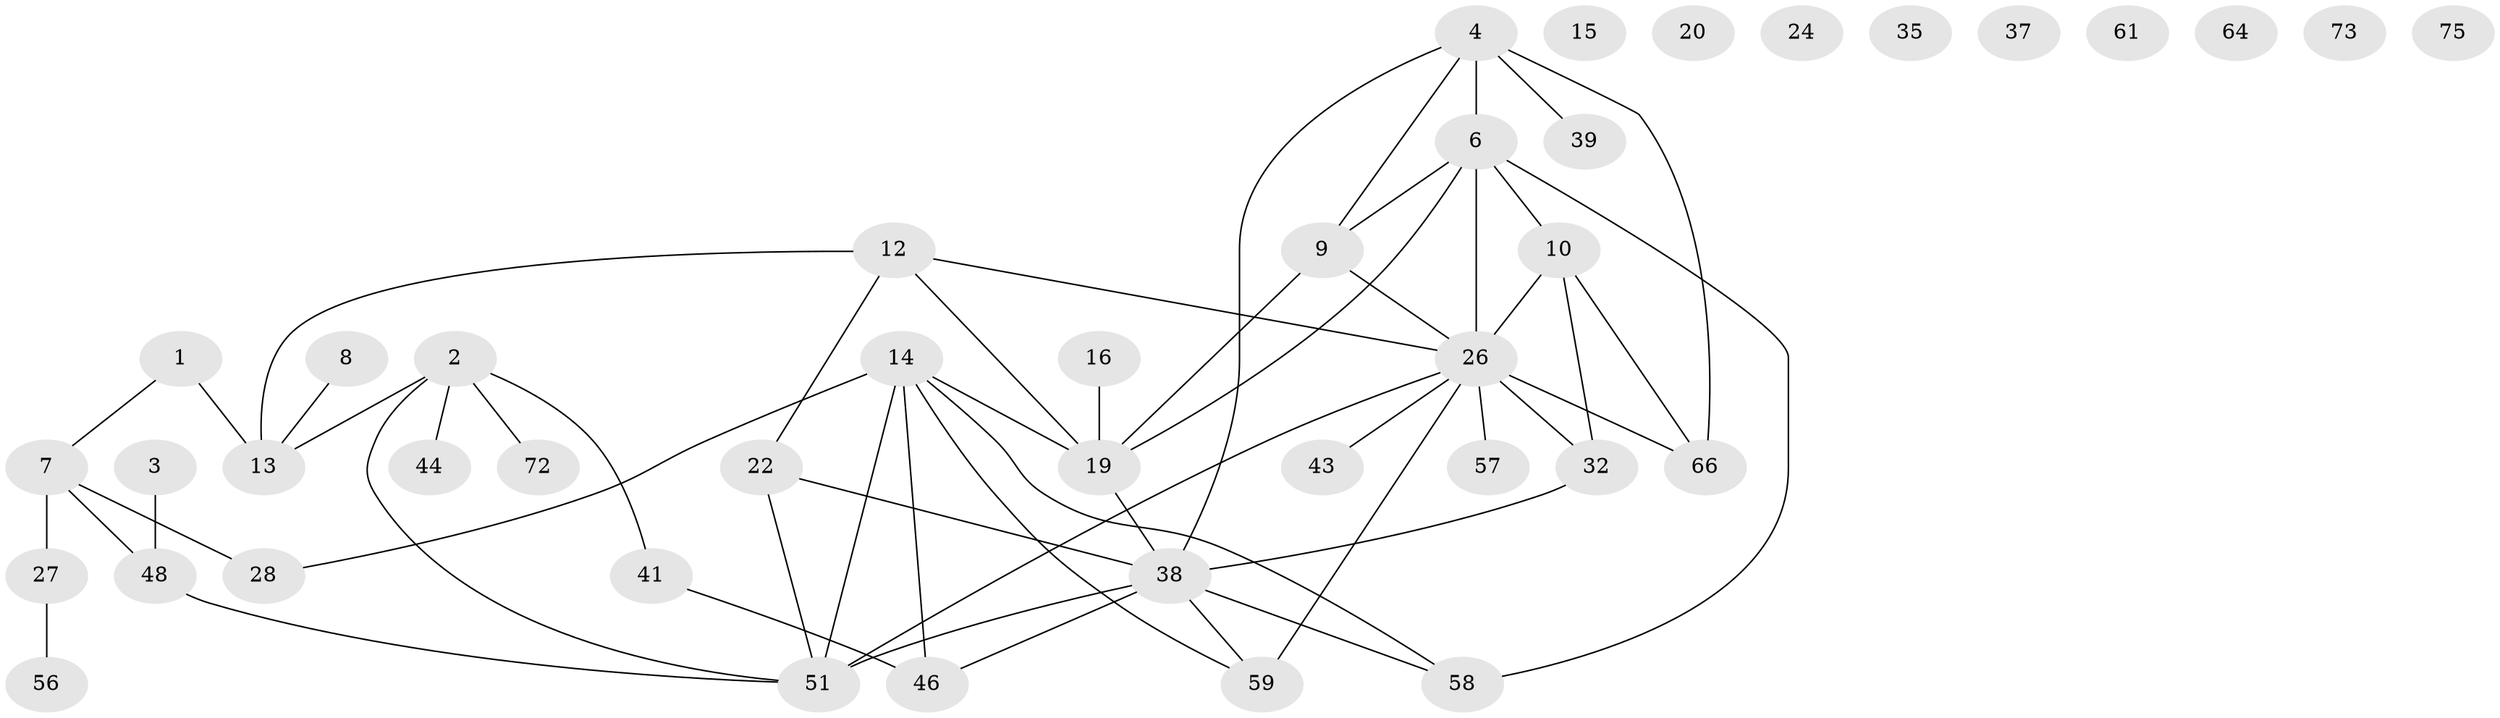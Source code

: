 // original degree distribution, {2: 0.29411764705882354, 4: 0.12941176470588237, 1: 0.17647058823529413, 5: 0.058823529411764705, 3: 0.17647058823529413, 0: 0.09411764705882353, 6: 0.058823529411764705, 7: 0.011764705882352941}
// Generated by graph-tools (version 1.1) at 2025/13/03/09/25 04:13:07]
// undirected, 42 vertices, 55 edges
graph export_dot {
graph [start="1"]
  node [color=gray90,style=filled];
  1 [super="+36"];
  2 [super="+5+31+11+53"];
  3;
  4 [super="+81"];
  6 [super="+30+67"];
  7 [super="+17"];
  8;
  9 [super="+23+54+29"];
  10 [super="+60"];
  12 [super="+25+18"];
  13 [super="+45"];
  14 [super="+34+55"];
  15;
  16;
  19 [super="+21+62"];
  20;
  22 [super="+50+63"];
  24;
  26 [super="+65"];
  27;
  28 [super="+42"];
  32 [super="+47"];
  35;
  37 [super="+40"];
  38 [super="+49"];
  39;
  41;
  43;
  44;
  46 [super="+77+84"];
  48;
  51 [super="+52"];
  56;
  57;
  58;
  59;
  61;
  64;
  66;
  72;
  73;
  75;
  1 -- 13 [weight=2];
  1 -- 7;
  2 -- 72;
  2 -- 44;
  2 -- 51;
  2 -- 41;
  2 -- 13;
  3 -- 48;
  4 -- 39;
  4 -- 6;
  4 -- 66;
  4 -- 38;
  4 -- 9;
  6 -- 9;
  6 -- 58;
  6 -- 10;
  6 -- 26 [weight=3];
  6 -- 19;
  7 -- 48;
  7 -- 28;
  7 -- 27;
  8 -- 13;
  9 -- 19;
  9 -- 26;
  10 -- 66;
  10 -- 26 [weight=2];
  10 -- 32;
  12 -- 26;
  12 -- 19;
  12 -- 13;
  12 -- 22;
  14 -- 28;
  14 -- 59;
  14 -- 46;
  14 -- 58;
  14 -- 51 [weight=2];
  14 -- 19;
  16 -- 19;
  19 -- 38;
  22 -- 51;
  22 -- 38;
  26 -- 57;
  26 -- 32 [weight=2];
  26 -- 66;
  26 -- 43 [weight=2];
  26 -- 51;
  26 -- 59 [weight=2];
  27 -- 56;
  32 -- 38;
  38 -- 58;
  38 -- 51;
  38 -- 59;
  38 -- 46;
  41 -- 46;
  48 -- 51;
}
